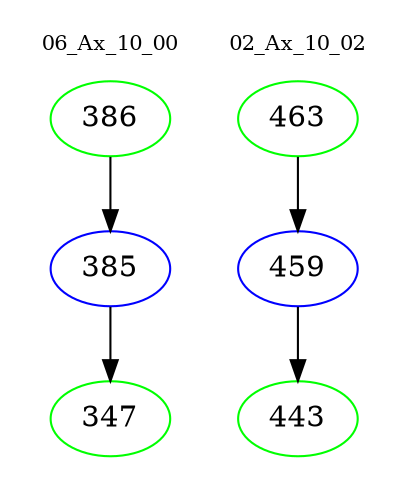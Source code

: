 digraph{
subgraph cluster_0 {
color = white
label = "06_Ax_10_00";
fontsize=10;
T0_386 [label="386", color="green"]
T0_386 -> T0_385 [color="black"]
T0_385 [label="385", color="blue"]
T0_385 -> T0_347 [color="black"]
T0_347 [label="347", color="green"]
}
subgraph cluster_1 {
color = white
label = "02_Ax_10_02";
fontsize=10;
T1_463 [label="463", color="green"]
T1_463 -> T1_459 [color="black"]
T1_459 [label="459", color="blue"]
T1_459 -> T1_443 [color="black"]
T1_443 [label="443", color="green"]
}
}
